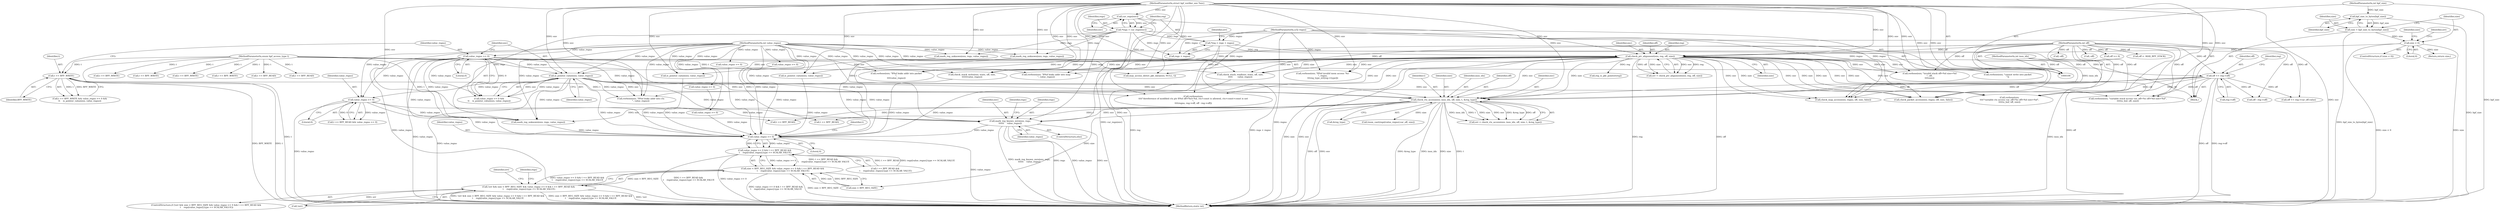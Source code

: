 digraph "0_linux_0c17d1d2c61936401f4702e1846e2c19b200f958_1@pointer" {
"1000326" [label="(Call,mark_reg_known_zero(env, regs,\n\t\t\t\t\t\t    value_regno))"];
"1000297" [label="(Call,check_ctx_access(env, insn_idx, off, size, t, &reg_type))"];
"1000234" [label="(Call,is_pointer_value(env, value_regno))"];
"1000149" [label="(Call,check_ptr_alignment(env, reg, off, size))"];
"1000124" [label="(Call,cur_regs(env))"];
"1000107" [label="(MethodParameterIn,struct bpf_verifier_env *env)"];
"1000127" [label="(Call,*reg = regs + regno)"];
"1000122" [label="(Call,*regs = cur_regs(env))"];
"1000109" [label="(MethodParameterIn,u32 regno)"];
"1000110" [label="(MethodParameterIn,int off)"];
"1000142" [label="(Call,size < 0)"];
"1000137" [label="(Call,size = bpf_size_to_bytes(bpf_size))"];
"1000139" [label="(Call,bpf_size_to_bytes(bpf_size))"];
"1000111" [label="(MethodParameterIn,int bpf_size)"];
"1000231" [label="(Call,value_regno >= 0)"];
"1000113" [label="(MethodParameterIn,int value_regno)"];
"1000108" [label="(MethodParameterIn,int insn_idx)"];
"1000158" [label="(Call,off += reg->off)"];
"1000227" [label="(Call,t == BPF_WRITE)"];
"1000112" [label="(MethodParameterIn,enum bpf_access_type t)"];
"1000313" [label="(Call,value_regno >= 0)"];
"1000545" [label="(Call,value_regno >= 0)"];
"1000544" [label="(Call,value_regno >= 0 && t == BPF_READ &&\n \t    regs[value_regno].type == SCALAR_VALUE)"];
"1000540" [label="(Call,size < BPF_REG_SIZE && value_regno >= 0 && t == BPF_READ &&\n \t    regs[value_regno].type == SCALAR_VALUE)"];
"1000537" [label="(Call,!err && size < BPF_REG_SIZE && value_regno >= 0 && t == BPF_READ &&\n \t    regs[value_regno].type == SCALAR_VALUE)"];
"1000481" [label="(Call,t == BPF_WRITE)"];
"1000129" [label="(Call,regs + regno)"];
"1000325" [label="(ControlStructure,else)"];
"1000160" [label="(Call,reg->off)"];
"1000538" [label="(Call,!err)"];
"1000524" [label="(Call,verbose(env, \"R%d invalid mem access '%s'\n\", regno,\n\t\t\treg_type_str[reg->type]))"];
"1000298" [label="(Identifier,env)"];
"1000333" [label="(Identifier,regs)"];
"1000402" [label="(Call,off < -MAX_BPF_STACK)"];
"1000309" [label="(Call,t == BPF_READ && value_regno >= 0)"];
"1000390" [label="(Call,off += reg->var_off.value)"];
"1000315" [label="(Literal,0)"];
"1000302" [label="(Identifier,t)"];
"1000124" [label="(Call,cur_regs(env))"];
"1000128" [label="(Identifier,reg)"];
"1000209" [label="(Call,mark_reg_unknown(env, regs, value_regno))"];
"1000485" [label="(Call,value_regno >= 0)"];
"1000107" [label="(MethodParameterIn,struct bpf_verifier_env *env)"];
"1000231" [label="(Call,value_regno >= 0)"];
"1000138" [label="(Identifier,size)"];
"1000501" [label="(Call,check_packet_access(env, regno, off, size, false))"];
"1000257" [label="(Call,off - reg->off)"];
"1000112" [label="(MethodParameterIn,enum bpf_access_type t)"];
"1000250" [label="(Call,verbose(env,\n\t\t\t\t\"dereference of modified ctx ptr R%d off=%d+%d, ctx+const is allowed, ctx+const+const is not\n\",\n\t\t\t\tregno, reg->off, off - reg->off))"];
"1000179" [label="(Call,is_pointer_value(env, value_regno))"];
"1000148" [label="(Identifier,err)"];
"1000151" [label="(Identifier,reg)"];
"1000142" [label="(Call,size < 0)"];
"1000297" [label="(Call,check_ctx_access(env, insn_idx, off, size, t, &reg_type))"];
"1000149" [label="(Call,check_ptr_alignment(env, reg, off, size))"];
"1000381" [label="(Call,verbose(env, \"variable stack access var_off=%s off=%d size=%d\",\n\t\t\t\ttn_buf, off, size))"];
"1000545" [label="(Call,value_regno >= 0)"];
"1000235" [label="(Identifier,env)"];
"1000172" [label="(Call,t == BPF_WRITE)"];
"1000451" [label="(Call,check_stack_read(env, state, off, size,\n\t\t\t\t\t       value_regno))"];
"1000518" [label="(Call,mark_reg_unknown(env, regs, value_regno))"];
"1000125" [label="(Identifier,env)"];
"1000515" [label="(Call,value_regno >= 0)"];
"1000544" [label="(Call,value_regno >= 0 && t == BPF_READ &&\n \t    regs[value_regno].type == SCALAR_VALUE)"];
"1000206" [label="(Call,value_regno >= 0)"];
"1000226" [label="(Call,t == BPF_WRITE && value_regno >= 0 &&\n\t\t    is_pointer_value(env, value_regno))"];
"1000536" [label="(ControlStructure,if (!err && size < BPF_REG_SIZE && value_regno >= 0 && t == BPF_READ &&\n \t    regs[value_regno].type == SCALAR_VALUE))"];
"1000176" [label="(Call,value_regno >= 0)"];
"1000110" [label="(MethodParameterIn,int off)"];
"1000301" [label="(Identifier,size)"];
"1000166" [label="(Identifier,reg)"];
"1000123" [label="(Identifier,regs)"];
"1000299" [label="(Identifier,insn_idx)"];
"1000549" [label="(Call,t == BPF_READ)"];
"1000547" [label="(Literal,0)"];
"1000109" [label="(MethodParameterIn,u32 regno)"];
"1000108" [label="(MethodParameterIn,int insn_idx)"];
"1000464" [label="(Call,t == BPF_WRITE)"];
"1000314" [label="(Identifier,value_regno)"];
"1000183" [label="(Call,verbose(env, \"R%d leaks addr into map\n\", value_regno))"];
"1000232" [label="(Identifier,value_regno)"];
"1000111" [label="(MethodParameterIn,int bpf_size)"];
"1000113" [label="(MethodParameterIn,int value_regno)"];
"1000158" [label="(Call,off += reg->off)"];
"1000310" [label="(Call,t == BPF_READ)"];
"1000473" [label="(Call,verbose(env, \"cannot write into packet\n\"))"];
"1000512" [label="(Call,t == BPF_READ)"];
"1000468" [label="(Call,may_access_direct_pkt_data(env, NULL, t))"];
"1000295" [label="(Call,err = check_ctx_access(env, insn_idx, off, size, t, &reg_type))"];
"1000286" [label="(Call,verbose(env,\n\t\t\t\t\"variable ctx access var_off=%s off=%d size=%d\",\n\t\t\t\ttn_buf, off, size))"];
"1000300" [label="(Identifier,off)"];
"1000580" [label="(MethodReturn,static int)"];
"1000537" [label="(Call,!err && size < BPF_REG_SIZE && value_regno >= 0 && t == BPF_READ &&\n \t    regs[value_regno].type == SCALAR_VALUE)"];
"1000159" [label="(Identifier,off)"];
"1000328" [label="(Identifier,regs)"];
"1000550" [label="(Identifier,t)"];
"1000434" [label="(Call,-off)"];
"1000122" [label="(Call,*regs = cur_regs(env))"];
"1000326" [label="(Call,mark_reg_known_zero(env, regs,\n\t\t\t\t\t\t    value_regno))"];
"1000540" [label="(Call,size < BPF_REG_SIZE && value_regno >= 0 && t == BPF_READ &&\n \t    regs[value_regno].type == SCALAR_VALUE)"];
"1000144" [label="(Literal,0)"];
"1000313" [label="(Call,value_regno >= 0)"];
"1000303" [label="(Call,&reg_type)"];
"1000147" [label="(Call,err = check_ptr_alignment(env, reg, off, size))"];
"1000141" [label="(ControlStructure,if (size < 0))"];
"1000150" [label="(Identifier,env)"];
"1000227" [label="(Call,t == BPF_WRITE)"];
"1000327" [label="(Identifier,env)"];
"1000152" [label="(Identifier,off)"];
"1000492" [label="(Call,verbose(env, \"R%d leaks addr into packet\n\",\n\t\t\t\tvalue_regno))"];
"1000127" [label="(Call,*reg = regs + regno)"];
"1000137" [label="(Call,size = bpf_size_to_bytes(bpf_size))"];
"1000140" [label="(Identifier,bpf_size)"];
"1000153" [label="(Identifier,size)"];
"1000459" [label="(Call,reg_is_pkt_pointer(reg))"];
"1000145" [label="(Return,return size;)"];
"1000424" [label="(Call,-off)"];
"1000321" [label="(Call,mark_reg_unknown(env, regs, value_regno))"];
"1000139" [label="(Call,bpf_size_to_bytes(bpf_size))"];
"1000114" [label="(Block,)"];
"1000563" [label="(Identifier,regs)"];
"1000546" [label="(Identifier,value_regno)"];
"1000203" [label="(Call,t == BPF_READ)"];
"1000437" [label="(Call,t == BPF_WRITE)"];
"1000488" [label="(Call,is_pointer_value(env, value_regno))"];
"1000230" [label="(Call,value_regno >= 0 &&\n\t\t    is_pointer_value(env, value_regno))"];
"1000143" [label="(Identifier,size)"];
"1000566" [label="(Call,tnum_cast(regs[value_regno].var_off, size))"];
"1000399" [label="(Call,off >= 0)"];
"1000548" [label="(Call,t == BPF_READ &&\n \t    regs[value_regno].type == SCALAR_VALUE)"];
"1000541" [label="(Call,size < BPF_REG_SIZE)"];
"1000442" [label="(Call,check_stack_write(env, state, off, size,\n\t\t\t\t\t\tvalue_regno))"];
"1000236" [label="(Identifier,value_regno)"];
"1000407" [label="(Call,verbose(env, \"invalid stack off=%d size=%d\n\", off,\n\t\t\t\tsize))"];
"1000135" [label="(Identifier,err)"];
"1000233" [label="(Literal,0)"];
"1000579" [label="(Identifier,err)"];
"1000228" [label="(Identifier,t)"];
"1000192" [label="(Call,check_map_access(env, regno, off, size, false))"];
"1000329" [label="(Identifier,value_regno)"];
"1000238" [label="(Call,verbose(env, \"R%d leaks addr into ctx\n\", value_regno))"];
"1000234" [label="(Call,is_pointer_value(env, value_regno))"];
"1000146" [label="(Identifier,size)"];
"1000229" [label="(Identifier,BPF_WRITE)"];
"1000326" -> "1000325"  [label="AST: "];
"1000326" -> "1000329"  [label="CFG: "];
"1000327" -> "1000326"  [label="AST: "];
"1000328" -> "1000326"  [label="AST: "];
"1000329" -> "1000326"  [label="AST: "];
"1000333" -> "1000326"  [label="CFG: "];
"1000326" -> "1000580"  [label="DDG: mark_reg_known_zero(env, regs,\n\t\t\t\t\t\t    value_regno)"];
"1000326" -> "1000580"  [label="DDG: regs"];
"1000326" -> "1000580"  [label="DDG: value_regno"];
"1000326" -> "1000580"  [label="DDG: env"];
"1000297" -> "1000326"  [label="DDG: env"];
"1000107" -> "1000326"  [label="DDG: env"];
"1000122" -> "1000326"  [label="DDG: regs"];
"1000234" -> "1000326"  [label="DDG: value_regno"];
"1000231" -> "1000326"  [label="DDG: value_regno"];
"1000313" -> "1000326"  [label="DDG: value_regno"];
"1000113" -> "1000326"  [label="DDG: value_regno"];
"1000326" -> "1000545"  [label="DDG: value_regno"];
"1000297" -> "1000295"  [label="AST: "];
"1000297" -> "1000303"  [label="CFG: "];
"1000298" -> "1000297"  [label="AST: "];
"1000299" -> "1000297"  [label="AST: "];
"1000300" -> "1000297"  [label="AST: "];
"1000301" -> "1000297"  [label="AST: "];
"1000302" -> "1000297"  [label="AST: "];
"1000303" -> "1000297"  [label="AST: "];
"1000295" -> "1000297"  [label="CFG: "];
"1000297" -> "1000580"  [label="DDG: env"];
"1000297" -> "1000580"  [label="DDG: &reg_type"];
"1000297" -> "1000580"  [label="DDG: insn_idx"];
"1000297" -> "1000580"  [label="DDG: size"];
"1000297" -> "1000580"  [label="DDG: t"];
"1000297" -> "1000580"  [label="DDG: off"];
"1000297" -> "1000295"  [label="DDG: insn_idx"];
"1000297" -> "1000295"  [label="DDG: t"];
"1000297" -> "1000295"  [label="DDG: size"];
"1000297" -> "1000295"  [label="DDG: env"];
"1000297" -> "1000295"  [label="DDG: &reg_type"];
"1000297" -> "1000295"  [label="DDG: off"];
"1000234" -> "1000297"  [label="DDG: env"];
"1000149" -> "1000297"  [label="DDG: env"];
"1000149" -> "1000297"  [label="DDG: size"];
"1000107" -> "1000297"  [label="DDG: env"];
"1000108" -> "1000297"  [label="DDG: insn_idx"];
"1000158" -> "1000297"  [label="DDG: off"];
"1000110" -> "1000297"  [label="DDG: off"];
"1000227" -> "1000297"  [label="DDG: t"];
"1000112" -> "1000297"  [label="DDG: t"];
"1000297" -> "1000310"  [label="DDG: t"];
"1000297" -> "1000321"  [label="DDG: env"];
"1000297" -> "1000541"  [label="DDG: size"];
"1000297" -> "1000549"  [label="DDG: t"];
"1000297" -> "1000566"  [label="DDG: size"];
"1000234" -> "1000230"  [label="AST: "];
"1000234" -> "1000236"  [label="CFG: "];
"1000235" -> "1000234"  [label="AST: "];
"1000236" -> "1000234"  [label="AST: "];
"1000230" -> "1000234"  [label="CFG: "];
"1000234" -> "1000580"  [label="DDG: value_regno"];
"1000234" -> "1000230"  [label="DDG: env"];
"1000234" -> "1000230"  [label="DDG: value_regno"];
"1000149" -> "1000234"  [label="DDG: env"];
"1000107" -> "1000234"  [label="DDG: env"];
"1000231" -> "1000234"  [label="DDG: value_regno"];
"1000113" -> "1000234"  [label="DDG: value_regno"];
"1000234" -> "1000238"  [label="DDG: env"];
"1000234" -> "1000238"  [label="DDG: value_regno"];
"1000234" -> "1000250"  [label="DDG: env"];
"1000234" -> "1000286"  [label="DDG: env"];
"1000234" -> "1000313"  [label="DDG: value_regno"];
"1000234" -> "1000321"  [label="DDG: value_regno"];
"1000234" -> "1000545"  [label="DDG: value_regno"];
"1000149" -> "1000147"  [label="AST: "];
"1000149" -> "1000153"  [label="CFG: "];
"1000150" -> "1000149"  [label="AST: "];
"1000151" -> "1000149"  [label="AST: "];
"1000152" -> "1000149"  [label="AST: "];
"1000153" -> "1000149"  [label="AST: "];
"1000147" -> "1000149"  [label="CFG: "];
"1000149" -> "1000580"  [label="DDG: reg"];
"1000149" -> "1000580"  [label="DDG: off"];
"1000149" -> "1000580"  [label="DDG: size"];
"1000149" -> "1000580"  [label="DDG: env"];
"1000149" -> "1000147"  [label="DDG: env"];
"1000149" -> "1000147"  [label="DDG: reg"];
"1000149" -> "1000147"  [label="DDG: off"];
"1000149" -> "1000147"  [label="DDG: size"];
"1000124" -> "1000149"  [label="DDG: env"];
"1000107" -> "1000149"  [label="DDG: env"];
"1000127" -> "1000149"  [label="DDG: reg"];
"1000110" -> "1000149"  [label="DDG: off"];
"1000142" -> "1000149"  [label="DDG: size"];
"1000149" -> "1000158"  [label="DDG: off"];
"1000149" -> "1000179"  [label="DDG: env"];
"1000149" -> "1000183"  [label="DDG: env"];
"1000149" -> "1000192"  [label="DDG: env"];
"1000149" -> "1000192"  [label="DDG: size"];
"1000149" -> "1000238"  [label="DDG: env"];
"1000149" -> "1000250"  [label="DDG: env"];
"1000149" -> "1000286"  [label="DDG: env"];
"1000149" -> "1000286"  [label="DDG: size"];
"1000149" -> "1000381"  [label="DDG: env"];
"1000149" -> "1000381"  [label="DDG: size"];
"1000149" -> "1000407"  [label="DDG: env"];
"1000149" -> "1000407"  [label="DDG: size"];
"1000149" -> "1000442"  [label="DDG: env"];
"1000149" -> "1000442"  [label="DDG: size"];
"1000149" -> "1000451"  [label="DDG: env"];
"1000149" -> "1000451"  [label="DDG: size"];
"1000149" -> "1000459"  [label="DDG: reg"];
"1000149" -> "1000468"  [label="DDG: env"];
"1000149" -> "1000473"  [label="DDG: env"];
"1000149" -> "1000488"  [label="DDG: env"];
"1000149" -> "1000492"  [label="DDG: env"];
"1000149" -> "1000501"  [label="DDG: env"];
"1000149" -> "1000501"  [label="DDG: size"];
"1000149" -> "1000524"  [label="DDG: env"];
"1000124" -> "1000122"  [label="AST: "];
"1000124" -> "1000125"  [label="CFG: "];
"1000125" -> "1000124"  [label="AST: "];
"1000122" -> "1000124"  [label="CFG: "];
"1000124" -> "1000580"  [label="DDG: env"];
"1000124" -> "1000122"  [label="DDG: env"];
"1000107" -> "1000124"  [label="DDG: env"];
"1000107" -> "1000106"  [label="AST: "];
"1000107" -> "1000580"  [label="DDG: env"];
"1000107" -> "1000179"  [label="DDG: env"];
"1000107" -> "1000183"  [label="DDG: env"];
"1000107" -> "1000192"  [label="DDG: env"];
"1000107" -> "1000209"  [label="DDG: env"];
"1000107" -> "1000238"  [label="DDG: env"];
"1000107" -> "1000250"  [label="DDG: env"];
"1000107" -> "1000286"  [label="DDG: env"];
"1000107" -> "1000321"  [label="DDG: env"];
"1000107" -> "1000381"  [label="DDG: env"];
"1000107" -> "1000407"  [label="DDG: env"];
"1000107" -> "1000442"  [label="DDG: env"];
"1000107" -> "1000451"  [label="DDG: env"];
"1000107" -> "1000468"  [label="DDG: env"];
"1000107" -> "1000473"  [label="DDG: env"];
"1000107" -> "1000488"  [label="DDG: env"];
"1000107" -> "1000492"  [label="DDG: env"];
"1000107" -> "1000501"  [label="DDG: env"];
"1000107" -> "1000518"  [label="DDG: env"];
"1000107" -> "1000524"  [label="DDG: env"];
"1000127" -> "1000114"  [label="AST: "];
"1000127" -> "1000129"  [label="CFG: "];
"1000128" -> "1000127"  [label="AST: "];
"1000129" -> "1000127"  [label="AST: "];
"1000135" -> "1000127"  [label="CFG: "];
"1000127" -> "1000580"  [label="DDG: regs + regno"];
"1000127" -> "1000580"  [label="DDG: reg"];
"1000122" -> "1000127"  [label="DDG: regs"];
"1000109" -> "1000127"  [label="DDG: regno"];
"1000122" -> "1000114"  [label="AST: "];
"1000123" -> "1000122"  [label="AST: "];
"1000128" -> "1000122"  [label="CFG: "];
"1000122" -> "1000580"  [label="DDG: cur_regs(env)"];
"1000122" -> "1000129"  [label="DDG: regs"];
"1000122" -> "1000209"  [label="DDG: regs"];
"1000122" -> "1000321"  [label="DDG: regs"];
"1000122" -> "1000518"  [label="DDG: regs"];
"1000109" -> "1000106"  [label="AST: "];
"1000109" -> "1000580"  [label="DDG: regno"];
"1000109" -> "1000129"  [label="DDG: regno"];
"1000109" -> "1000192"  [label="DDG: regno"];
"1000109" -> "1000250"  [label="DDG: regno"];
"1000109" -> "1000501"  [label="DDG: regno"];
"1000109" -> "1000524"  [label="DDG: regno"];
"1000110" -> "1000106"  [label="AST: "];
"1000110" -> "1000580"  [label="DDG: off"];
"1000110" -> "1000158"  [label="DDG: off"];
"1000110" -> "1000192"  [label="DDG: off"];
"1000110" -> "1000257"  [label="DDG: off"];
"1000110" -> "1000286"  [label="DDG: off"];
"1000110" -> "1000381"  [label="DDG: off"];
"1000110" -> "1000390"  [label="DDG: off"];
"1000110" -> "1000399"  [label="DDG: off"];
"1000110" -> "1000402"  [label="DDG: off"];
"1000110" -> "1000407"  [label="DDG: off"];
"1000110" -> "1000424"  [label="DDG: off"];
"1000110" -> "1000434"  [label="DDG: off"];
"1000110" -> "1000442"  [label="DDG: off"];
"1000110" -> "1000451"  [label="DDG: off"];
"1000110" -> "1000501"  [label="DDG: off"];
"1000142" -> "1000141"  [label="AST: "];
"1000142" -> "1000144"  [label="CFG: "];
"1000143" -> "1000142"  [label="AST: "];
"1000144" -> "1000142"  [label="AST: "];
"1000146" -> "1000142"  [label="CFG: "];
"1000148" -> "1000142"  [label="CFG: "];
"1000142" -> "1000580"  [label="DDG: size < 0"];
"1000142" -> "1000580"  [label="DDG: size"];
"1000137" -> "1000142"  [label="DDG: size"];
"1000142" -> "1000145"  [label="DDG: size"];
"1000137" -> "1000114"  [label="AST: "];
"1000137" -> "1000139"  [label="CFG: "];
"1000138" -> "1000137"  [label="AST: "];
"1000139" -> "1000137"  [label="AST: "];
"1000143" -> "1000137"  [label="CFG: "];
"1000137" -> "1000580"  [label="DDG: bpf_size_to_bytes(bpf_size)"];
"1000139" -> "1000137"  [label="DDG: bpf_size"];
"1000139" -> "1000140"  [label="CFG: "];
"1000140" -> "1000139"  [label="AST: "];
"1000139" -> "1000580"  [label="DDG: bpf_size"];
"1000111" -> "1000139"  [label="DDG: bpf_size"];
"1000111" -> "1000106"  [label="AST: "];
"1000111" -> "1000580"  [label="DDG: bpf_size"];
"1000231" -> "1000230"  [label="AST: "];
"1000231" -> "1000233"  [label="CFG: "];
"1000232" -> "1000231"  [label="AST: "];
"1000233" -> "1000231"  [label="AST: "];
"1000235" -> "1000231"  [label="CFG: "];
"1000230" -> "1000231"  [label="CFG: "];
"1000231" -> "1000580"  [label="DDG: value_regno"];
"1000231" -> "1000230"  [label="DDG: value_regno"];
"1000231" -> "1000230"  [label="DDG: 0"];
"1000113" -> "1000231"  [label="DDG: value_regno"];
"1000231" -> "1000238"  [label="DDG: value_regno"];
"1000231" -> "1000313"  [label="DDG: value_regno"];
"1000231" -> "1000321"  [label="DDG: value_regno"];
"1000231" -> "1000545"  [label="DDG: value_regno"];
"1000113" -> "1000106"  [label="AST: "];
"1000113" -> "1000580"  [label="DDG: value_regno"];
"1000113" -> "1000176"  [label="DDG: value_regno"];
"1000113" -> "1000179"  [label="DDG: value_regno"];
"1000113" -> "1000183"  [label="DDG: value_regno"];
"1000113" -> "1000206"  [label="DDG: value_regno"];
"1000113" -> "1000209"  [label="DDG: value_regno"];
"1000113" -> "1000238"  [label="DDG: value_regno"];
"1000113" -> "1000313"  [label="DDG: value_regno"];
"1000113" -> "1000321"  [label="DDG: value_regno"];
"1000113" -> "1000442"  [label="DDG: value_regno"];
"1000113" -> "1000451"  [label="DDG: value_regno"];
"1000113" -> "1000485"  [label="DDG: value_regno"];
"1000113" -> "1000488"  [label="DDG: value_regno"];
"1000113" -> "1000492"  [label="DDG: value_regno"];
"1000113" -> "1000515"  [label="DDG: value_regno"];
"1000113" -> "1000518"  [label="DDG: value_regno"];
"1000113" -> "1000545"  [label="DDG: value_regno"];
"1000108" -> "1000106"  [label="AST: "];
"1000108" -> "1000580"  [label="DDG: insn_idx"];
"1000158" -> "1000114"  [label="AST: "];
"1000158" -> "1000160"  [label="CFG: "];
"1000159" -> "1000158"  [label="AST: "];
"1000160" -> "1000158"  [label="AST: "];
"1000166" -> "1000158"  [label="CFG: "];
"1000158" -> "1000580"  [label="DDG: off"];
"1000158" -> "1000580"  [label="DDG: reg->off"];
"1000158" -> "1000192"  [label="DDG: off"];
"1000158" -> "1000257"  [label="DDG: off"];
"1000158" -> "1000286"  [label="DDG: off"];
"1000158" -> "1000381"  [label="DDG: off"];
"1000158" -> "1000390"  [label="DDG: off"];
"1000158" -> "1000501"  [label="DDG: off"];
"1000227" -> "1000226"  [label="AST: "];
"1000227" -> "1000229"  [label="CFG: "];
"1000228" -> "1000227"  [label="AST: "];
"1000229" -> "1000227"  [label="AST: "];
"1000232" -> "1000227"  [label="CFG: "];
"1000226" -> "1000227"  [label="CFG: "];
"1000227" -> "1000580"  [label="DDG: t"];
"1000227" -> "1000580"  [label="DDG: BPF_WRITE"];
"1000227" -> "1000226"  [label="DDG: t"];
"1000227" -> "1000226"  [label="DDG: BPF_WRITE"];
"1000112" -> "1000227"  [label="DDG: t"];
"1000112" -> "1000106"  [label="AST: "];
"1000112" -> "1000580"  [label="DDG: t"];
"1000112" -> "1000172"  [label="DDG: t"];
"1000112" -> "1000203"  [label="DDG: t"];
"1000112" -> "1000310"  [label="DDG: t"];
"1000112" -> "1000437"  [label="DDG: t"];
"1000112" -> "1000464"  [label="DDG: t"];
"1000112" -> "1000468"  [label="DDG: t"];
"1000112" -> "1000481"  [label="DDG: t"];
"1000112" -> "1000512"  [label="DDG: t"];
"1000112" -> "1000549"  [label="DDG: t"];
"1000313" -> "1000309"  [label="AST: "];
"1000313" -> "1000315"  [label="CFG: "];
"1000314" -> "1000313"  [label="AST: "];
"1000315" -> "1000313"  [label="AST: "];
"1000309" -> "1000313"  [label="CFG: "];
"1000313" -> "1000580"  [label="DDG: value_regno"];
"1000313" -> "1000309"  [label="DDG: value_regno"];
"1000313" -> "1000309"  [label="DDG: 0"];
"1000313" -> "1000321"  [label="DDG: value_regno"];
"1000313" -> "1000545"  [label="DDG: value_regno"];
"1000545" -> "1000544"  [label="AST: "];
"1000545" -> "1000547"  [label="CFG: "];
"1000546" -> "1000545"  [label="AST: "];
"1000547" -> "1000545"  [label="AST: "];
"1000550" -> "1000545"  [label="CFG: "];
"1000544" -> "1000545"  [label="CFG: "];
"1000545" -> "1000580"  [label="DDG: value_regno"];
"1000545" -> "1000544"  [label="DDG: value_regno"];
"1000545" -> "1000544"  [label="DDG: 0"];
"1000485" -> "1000545"  [label="DDG: value_regno"];
"1000179" -> "1000545"  [label="DDG: value_regno"];
"1000518" -> "1000545"  [label="DDG: value_regno"];
"1000209" -> "1000545"  [label="DDG: value_regno"];
"1000176" -> "1000545"  [label="DDG: value_regno"];
"1000451" -> "1000545"  [label="DDG: value_regno"];
"1000442" -> "1000545"  [label="DDG: value_regno"];
"1000515" -> "1000545"  [label="DDG: value_regno"];
"1000206" -> "1000545"  [label="DDG: value_regno"];
"1000321" -> "1000545"  [label="DDG: value_regno"];
"1000488" -> "1000545"  [label="DDG: value_regno"];
"1000544" -> "1000540"  [label="AST: "];
"1000544" -> "1000548"  [label="CFG: "];
"1000548" -> "1000544"  [label="AST: "];
"1000540" -> "1000544"  [label="CFG: "];
"1000544" -> "1000580"  [label="DDG: t == BPF_READ &&\n \t    regs[value_regno].type == SCALAR_VALUE"];
"1000544" -> "1000580"  [label="DDG: value_regno >= 0"];
"1000544" -> "1000540"  [label="DDG: value_regno >= 0"];
"1000544" -> "1000540"  [label="DDG: t == BPF_READ &&\n \t    regs[value_regno].type == SCALAR_VALUE"];
"1000548" -> "1000544"  [label="DDG: t == BPF_READ"];
"1000548" -> "1000544"  [label="DDG: regs[value_regno].type == SCALAR_VALUE"];
"1000540" -> "1000537"  [label="AST: "];
"1000540" -> "1000541"  [label="CFG: "];
"1000541" -> "1000540"  [label="AST: "];
"1000537" -> "1000540"  [label="CFG: "];
"1000540" -> "1000580"  [label="DDG: value_regno >= 0 && t == BPF_READ &&\n \t    regs[value_regno].type == SCALAR_VALUE"];
"1000540" -> "1000580"  [label="DDG: size < BPF_REG_SIZE"];
"1000540" -> "1000537"  [label="DDG: size < BPF_REG_SIZE"];
"1000540" -> "1000537"  [label="DDG: value_regno >= 0 && t == BPF_READ &&\n \t    regs[value_regno].type == SCALAR_VALUE"];
"1000541" -> "1000540"  [label="DDG: size"];
"1000541" -> "1000540"  [label="DDG: BPF_REG_SIZE"];
"1000537" -> "1000536"  [label="AST: "];
"1000537" -> "1000538"  [label="CFG: "];
"1000538" -> "1000537"  [label="AST: "];
"1000563" -> "1000537"  [label="CFG: "];
"1000579" -> "1000537"  [label="CFG: "];
"1000537" -> "1000580"  [label="DDG: size < BPF_REG_SIZE && value_regno >= 0 && t == BPF_READ &&\n \t    regs[value_regno].type == SCALAR_VALUE"];
"1000537" -> "1000580"  [label="DDG: !err"];
"1000537" -> "1000580"  [label="DDG: !err && size < BPF_REG_SIZE && value_regno >= 0 && t == BPF_READ &&\n \t    regs[value_regno].type == SCALAR_VALUE"];
"1000538" -> "1000537"  [label="DDG: err"];
}

